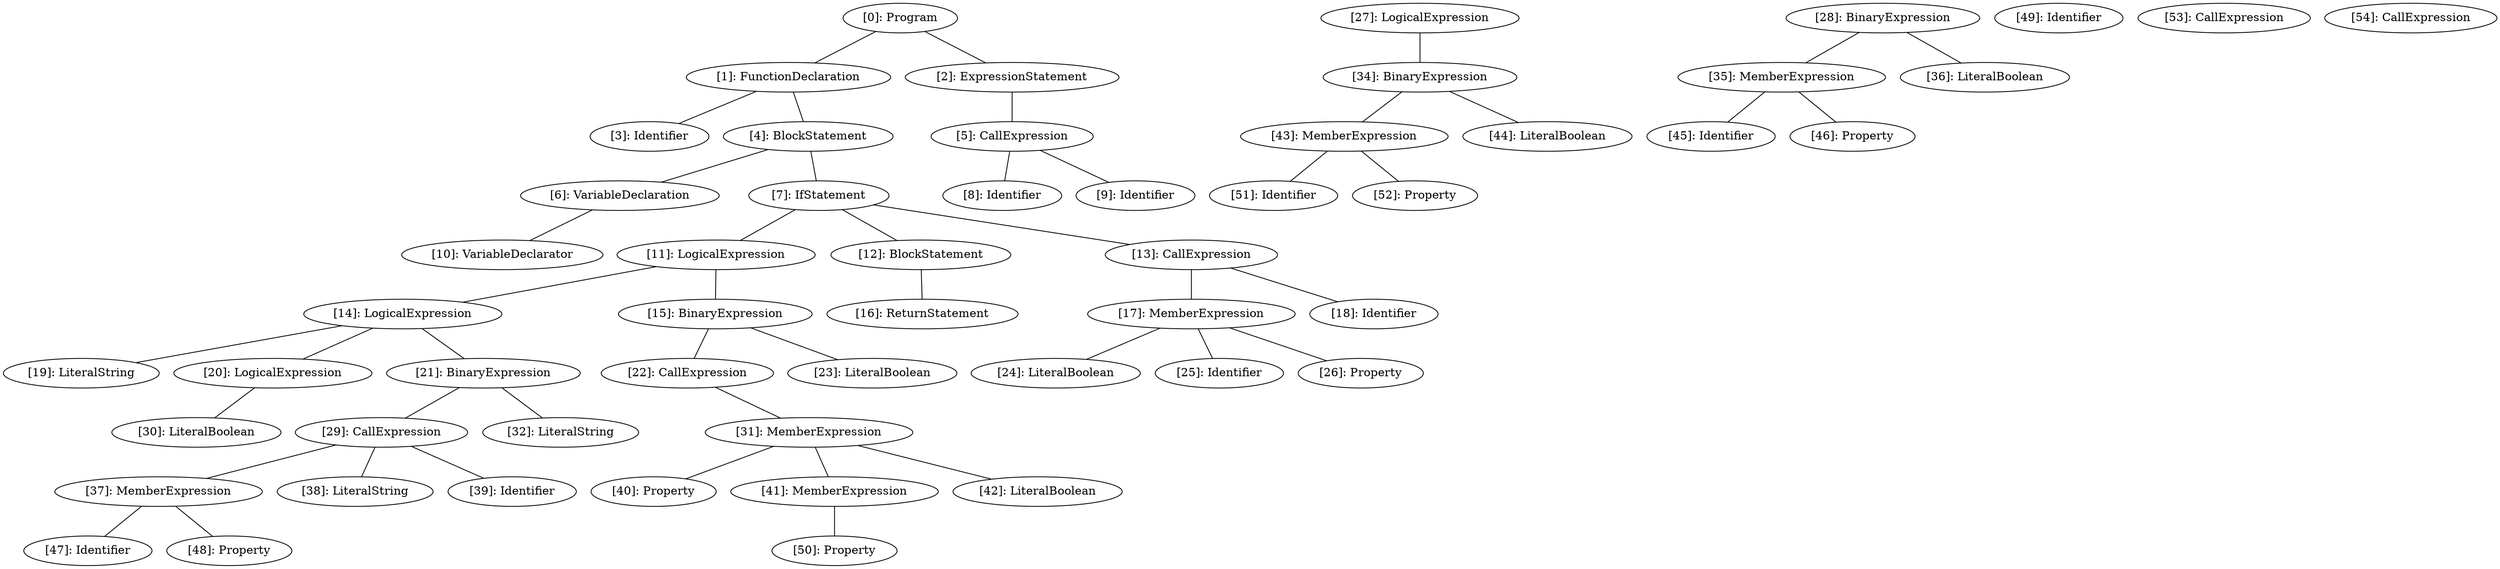 // Result
graph {
	0 [label="[0]: Program"]
	1 [label="[1]: FunctionDeclaration"]
	2 [label="[2]: ExpressionStatement"]
	3 [label="[3]: Identifier"]
	4 [label="[4]: BlockStatement"]
	5 [label="[5]: CallExpression"]
	6 [label="[6]: VariableDeclaration"]
	7 [label="[7]: IfStatement"]
	8 [label="[8]: Identifier"]
	9 [label="[9]: Identifier"]
	10 [label="[10]: VariableDeclarator"]
	11 [label="[11]: LogicalExpression"]
	12 [label="[12]: BlockStatement"]
	13 [label="[13]: CallExpression"]
	14 [label="[14]: LogicalExpression"]
	15 [label="[15]: BinaryExpression"]
	16 [label="[16]: ReturnStatement"]
	17 [label="[17]: MemberExpression"]
	18 [label="[18]: Identifier"]
	19 [label="[19]: LiteralString"]
	20 [label="[20]: LogicalExpression"]
	21 [label="[21]: BinaryExpression"]
	22 [label="[22]: CallExpression"]
	23 [label="[23]: LiteralBoolean"]
	24 [label="[24]: LiteralBoolean"]
	25 [label="[25]: Identifier"]
	26 [label="[26]: Property"]
	27 [label="[27]: LogicalExpression"]
	28 [label="[28]: BinaryExpression"]
	29 [label="[29]: CallExpression"]
	30 [label="[30]: LiteralBoolean"]
	31 [label="[31]: MemberExpression"]
	32 [label="[32]: LiteralString"]
	34 [label="[34]: BinaryExpression"]
	35 [label="[35]: MemberExpression"]
	36 [label="[36]: LiteralBoolean"]
	37 [label="[37]: MemberExpression"]
	38 [label="[38]: LiteralString"]
	39 [label="[39]: Identifier"]
	40 [label="[40]: Property"]
	41 [label="[41]: MemberExpression"]
	42 [label="[42]: LiteralBoolean"]
	43 [label="[43]: MemberExpression"]
	44 [label="[44]: LiteralBoolean"]
	45 [label="[45]: Identifier"]
	46 [label="[46]: Property"]
	47 [label="[47]: Identifier"]
	48 [label="[48]: Property"]
	49 [label="[49]: Identifier"]
	50 [label="[50]: Property"]
	51 [label="[51]: Identifier"]
	52 [label="[52]: Property"]
	53 [label="[53]: CallExpression"]
	54 [label="[54]: CallExpression"]
	0 -- 1
	0 -- 2
	1 -- 3
	1 -- 4
	2 -- 5
	4 -- 6
	4 -- 7
	5 -- 8
	5 -- 9
	6 -- 10
	7 -- 11
	7 -- 12
	7 -- 13
	11 -- 14
	11 -- 15
	12 -- 16
	13 -- 17
	13 -- 18
	14 -- 19
	14 -- 20
	14 -- 21
	15 -- 22
	15 -- 23
	17 -- 24
	17 -- 25
	17 -- 26
	20 -- 30
	21 -- 29
	21 -- 32
	22 -- 31
	27 -- 34
	28 -- 35
	28 -- 36
	29 -- 37
	29 -- 38
	29 -- 39
	31 -- 40
	31 -- 41
	31 -- 42
	34 -- 43
	34 -- 44
	35 -- 45
	35 -- 46
	37 -- 47
	37 -- 48
	41 -- 50
	43 -- 51
	43 -- 52
}
